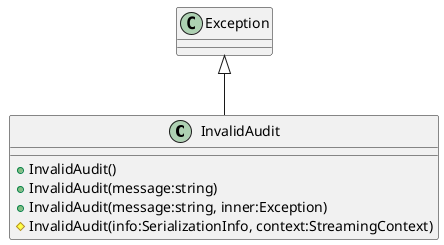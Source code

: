 @startuml
class InvalidAudit {
    + InvalidAudit()
    + InvalidAudit(message:string)
    + InvalidAudit(message:string, inner:Exception)
    # InvalidAudit(info:SerializationInfo, context:StreamingContext)
}
Exception <|-- InvalidAudit
@enduml
